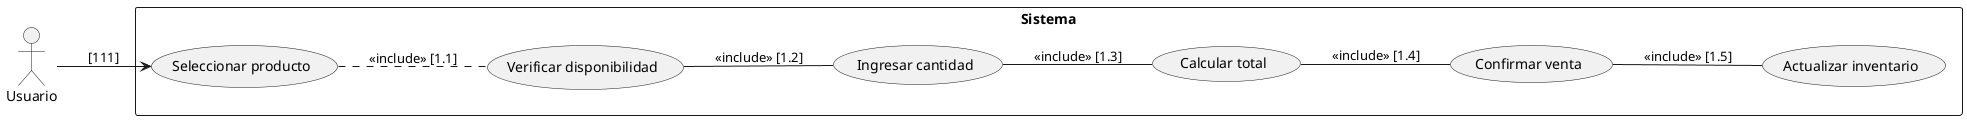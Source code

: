 @startuml
left to right direction
actor Usuario as User
rectangle Sistema {
  User --> (Seleccionar producto) : [111]
  (Seleccionar producto) .. (Verificar disponibilidad) : <<include>> [1.1]
  (Verificar disponibilidad) -- (Ingresar cantidad) : <<include>> [1.2]
  (Ingresar cantidad) -- (Calcular total) : <<include>> [1.3]
  (Calcular total) -- (Confirmar venta) : <<include>> [1.4]
  (Confirmar venta) -- (Actualizar inventario) : <<include>> [1.5]
}
@enduml
